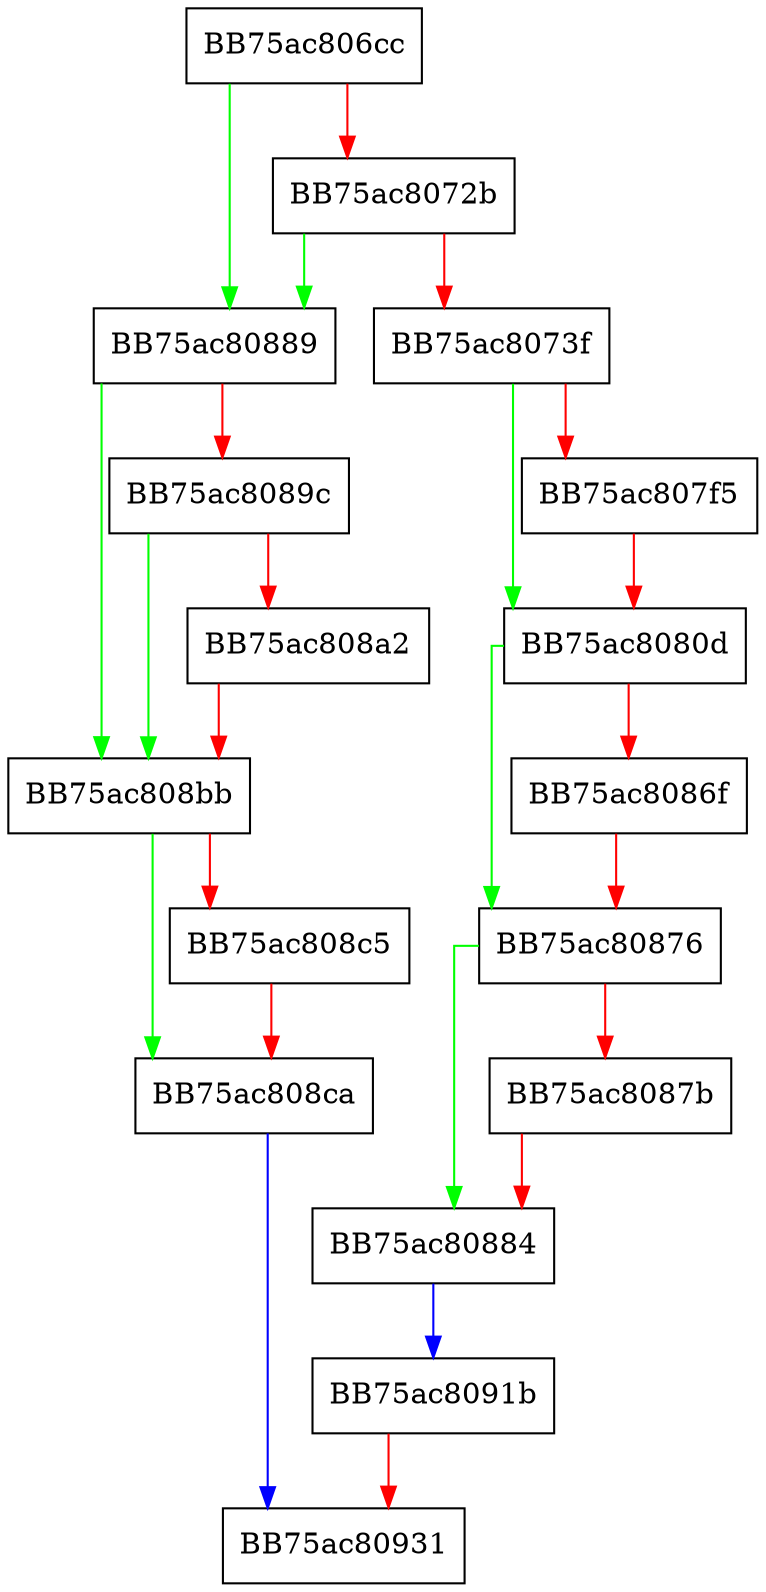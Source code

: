 digraph CreateShortcut {
  node [shape="box"];
  graph [splines=ortho];
  BB75ac806cc -> BB75ac80889 [color="green"];
  BB75ac806cc -> BB75ac8072b [color="red"];
  BB75ac8072b -> BB75ac80889 [color="green"];
  BB75ac8072b -> BB75ac8073f [color="red"];
  BB75ac8073f -> BB75ac8080d [color="green"];
  BB75ac8073f -> BB75ac807f5 [color="red"];
  BB75ac807f5 -> BB75ac8080d [color="red"];
  BB75ac8080d -> BB75ac80876 [color="green"];
  BB75ac8080d -> BB75ac8086f [color="red"];
  BB75ac8086f -> BB75ac80876 [color="red"];
  BB75ac80876 -> BB75ac80884 [color="green"];
  BB75ac80876 -> BB75ac8087b [color="red"];
  BB75ac8087b -> BB75ac80884 [color="red"];
  BB75ac80884 -> BB75ac8091b [color="blue"];
  BB75ac80889 -> BB75ac808bb [color="green"];
  BB75ac80889 -> BB75ac8089c [color="red"];
  BB75ac8089c -> BB75ac808bb [color="green"];
  BB75ac8089c -> BB75ac808a2 [color="red"];
  BB75ac808a2 -> BB75ac808bb [color="red"];
  BB75ac808bb -> BB75ac808ca [color="green"];
  BB75ac808bb -> BB75ac808c5 [color="red"];
  BB75ac808c5 -> BB75ac808ca [color="red"];
  BB75ac808ca -> BB75ac80931 [color="blue"];
  BB75ac8091b -> BB75ac80931 [color="red"];
}